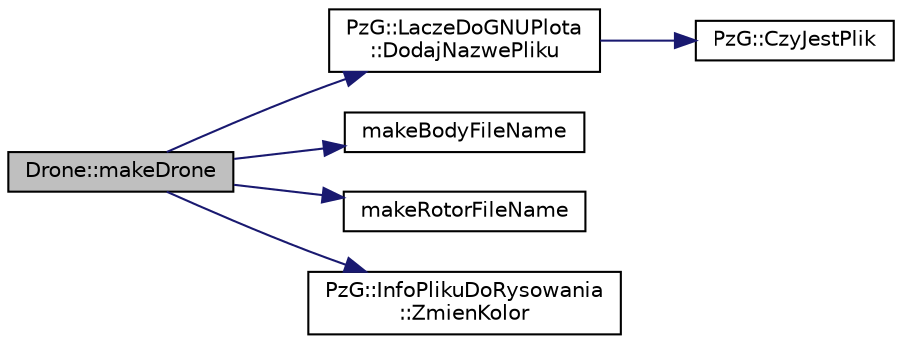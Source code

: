 digraph "Drone::makeDrone"
{
 // INTERACTIVE_SVG=YES
 // LATEX_PDF_SIZE
  edge [fontname="Helvetica",fontsize="10",labelfontname="Helvetica",labelfontsize="10"];
  node [fontname="Helvetica",fontsize="10",shape=record];
  rankdir="LR";
  Node1 [label="Drone::makeDrone",height=0.2,width=0.4,color="black", fillcolor="grey75", style="filled", fontcolor="black",tooltip="Funkcja inicjalizuje Drona."];
  Node1 -> Node2 [color="midnightblue",fontsize="10",style="solid",fontname="Helvetica"];
  Node2 [label="PzG::LaczeDoGNUPlota\l::DodajNazwePliku",height=0.2,width=0.4,color="black", fillcolor="white", style="filled",URL="$class_pz_g_1_1_lacze_do_g_n_u_plota.html#aa815ce8ec16e12fc246cf422e562869e",tooltip="Dodaje nazwę pliku."];
  Node2 -> Node3 [color="midnightblue",fontsize="10",style="solid",fontname="Helvetica"];
  Node3 [label="PzG::CzyJestPlik",height=0.2,width=0.4,color="black", fillcolor="white", style="filled",URL="$namespace_pz_g.html#ae1aad0c681853d7e47da4cdfccefc102",tooltip="Funkcja pomocnicza, sprawdza czy plik o podanej nazwie jest na dysku."];
  Node1 -> Node4 [color="midnightblue",fontsize="10",style="solid",fontname="Helvetica"];
  Node4 [label="makeBodyFileName",height=0.2,width=0.4,color="black", fillcolor="white", style="filled",URL="$_geometric_figure_8hh.html#a09711a47c9e3d962d711f9081d6d486c",tooltip="Funkcja ułatwiająca tworzenie nazw plików w których znajdować się będą wspołrzędne korpusów dronów."];
  Node1 -> Node5 [color="midnightblue",fontsize="10",style="solid",fontname="Helvetica"];
  Node5 [label="makeRotorFileName",height=0.2,width=0.4,color="black", fillcolor="white", style="filled",URL="$_geometric_figure_8hh.html#ad6d8fe908dfe65d46dd956f7385624a5",tooltip="Funkcja ułatwiająca tworzenie nazw plików w których znajdować się będą wspołrzędne rotorów."];
  Node1 -> Node6 [color="midnightblue",fontsize="10",style="solid",fontname="Helvetica"];
  Node6 [label="PzG::InfoPlikuDoRysowania\l::ZmienKolor",height=0.2,width=0.4,color="black", fillcolor="white", style="filled",URL="$class_pz_g_1_1_info_pliku_do_rysowania.html#af5c256daaa945a31a1f137c9b429bc37",tooltip="Zmienia kolor rysowania elementów graficznych."];
}
